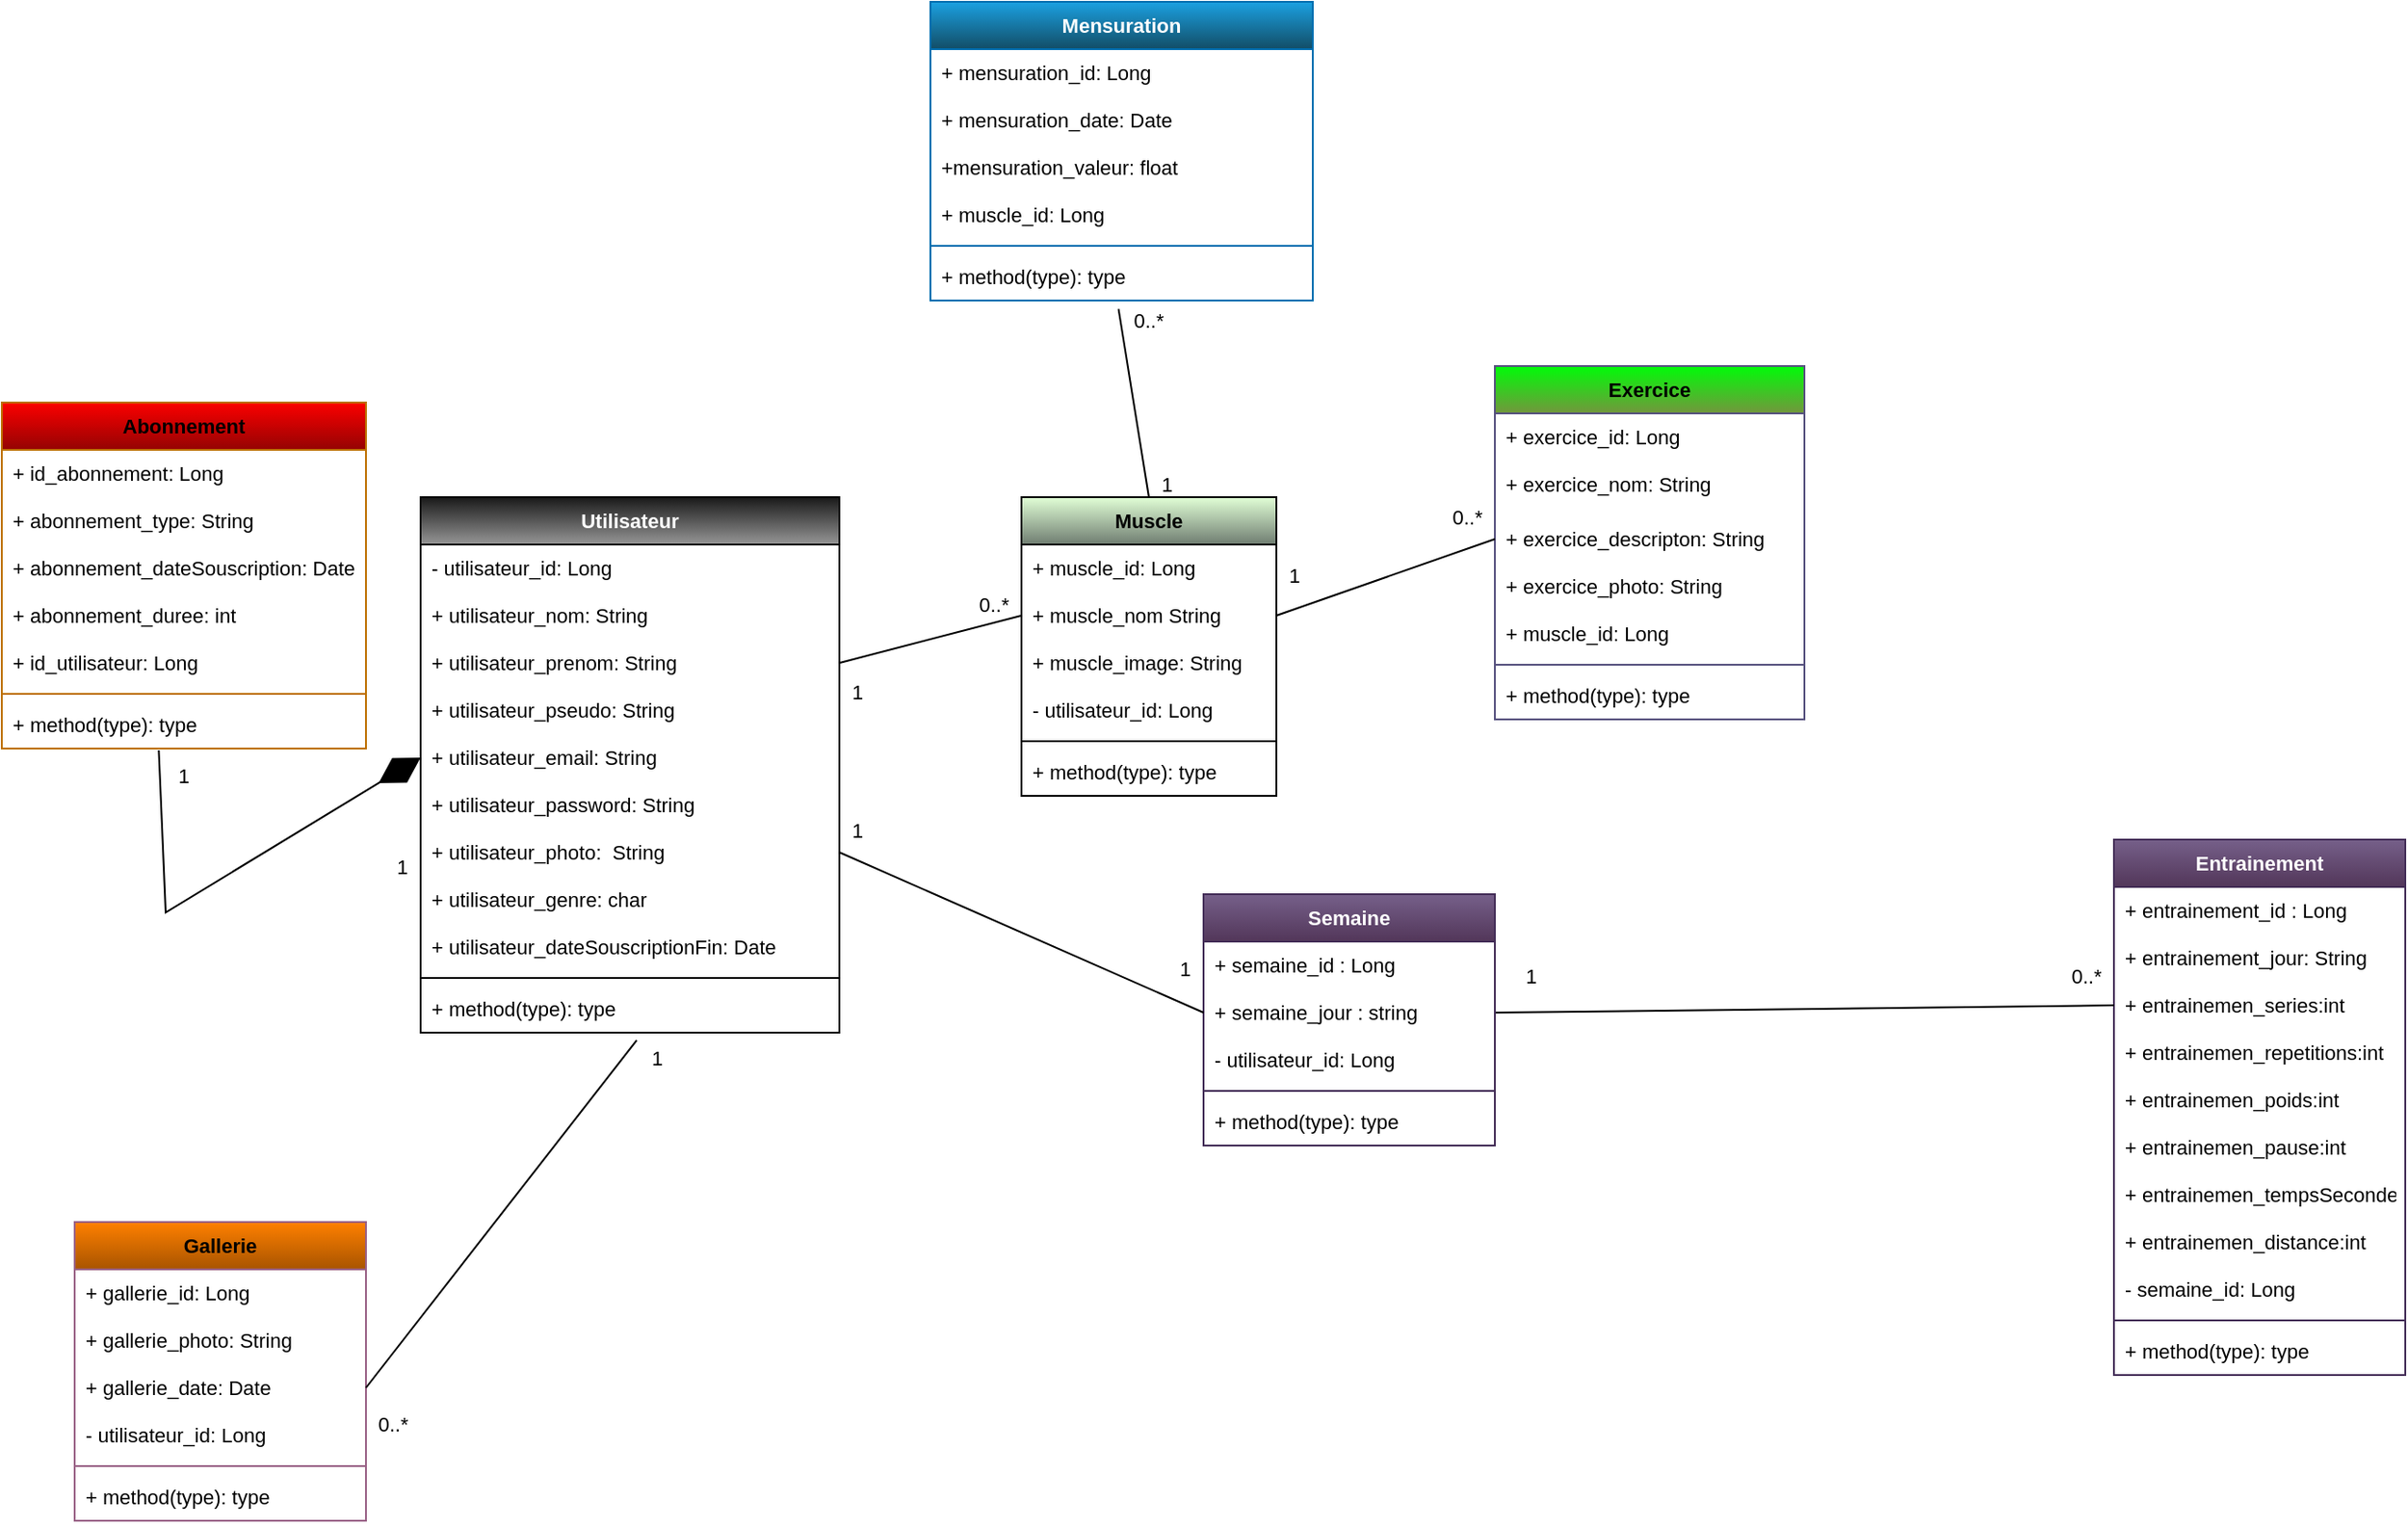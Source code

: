 <mxfile version="20.8.16" type="device"><diagram name="Page-1" id="GtJq1-gi2OG3j1ui8bxU"><mxGraphModel dx="991" dy="1498" grid="1" gridSize="10" guides="1" tooltips="1" connect="1" arrows="1" fold="1" page="1" pageScale="1" pageWidth="1600" pageHeight="900" math="0" shadow="0"><root><mxCell id="0"/><mxCell id="1" parent="0"/><mxCell id="TCny6famTb7XUTwZRdns-1" value="Utilisateur" style="swimlane;fontStyle=1;align=center;verticalAlign=top;childLayout=stackLayout;horizontal=1;startSize=26;horizontalStack=0;resizeParent=1;resizeParentMax=0;resizeLast=0;collapsible=1;marginBottom=0;fontSize=11;labelBackgroundColor=none;labelBorderColor=none;fillColor=#191919;fontColor=#FFFFFF;gradientColor=#969696;" parent="1" vertex="1"><mxGeometry x="280" y="82" width="230" height="294" as="geometry"><mxRectangle x="230" y="80" width="100" height="30" as="alternateBounds"/></mxGeometry></mxCell><mxCell id="TCny6famTb7XUTwZRdns-2" value="- utilisateur_id: Long" style="text;strokeColor=none;fillColor=none;align=left;verticalAlign=top;spacingLeft=4;spacingRight=4;overflow=hidden;rotatable=0;points=[[0,0.5],[1,0.5]];portConstraint=eastwest;fontSize=11;" parent="TCny6famTb7XUTwZRdns-1" vertex="1"><mxGeometry y="26" width="230" height="26" as="geometry"/></mxCell><mxCell id="TCny6famTb7XUTwZRdns-3" value="+ utilisateur_nom: String" style="text;strokeColor=none;fillColor=none;align=left;verticalAlign=top;spacingLeft=4;spacingRight=4;overflow=hidden;rotatable=0;points=[[0,0.5],[1,0.5]];portConstraint=eastwest;fontSize=11;" parent="TCny6famTb7XUTwZRdns-1" vertex="1"><mxGeometry y="52" width="230" height="26" as="geometry"/></mxCell><mxCell id="TCny6famTb7XUTwZRdns-4" value="+ utilisateur_prenom: String" style="text;strokeColor=none;fillColor=none;align=left;verticalAlign=top;spacingLeft=4;spacingRight=4;overflow=hidden;rotatable=0;points=[[0,0.5],[1,0.5]];portConstraint=eastwest;fontSize=11;" parent="TCny6famTb7XUTwZRdns-1" vertex="1"><mxGeometry y="78" width="230" height="26" as="geometry"/></mxCell><mxCell id="TCny6famTb7XUTwZRdns-5" value="+ utilisateur_pseudo: String" style="text;strokeColor=none;fillColor=none;align=left;verticalAlign=top;spacingLeft=4;spacingRight=4;overflow=hidden;rotatable=0;points=[[0,0.5],[1,0.5]];portConstraint=eastwest;fontSize=11;" parent="TCny6famTb7XUTwZRdns-1" vertex="1"><mxGeometry y="104" width="230" height="26" as="geometry"/></mxCell><mxCell id="TCny6famTb7XUTwZRdns-6" value="+ utilisateur_email: String" style="text;strokeColor=none;fillColor=none;align=left;verticalAlign=top;spacingLeft=4;spacingRight=4;overflow=hidden;rotatable=0;points=[[0,0.5],[1,0.5]];portConstraint=eastwest;fontSize=11;" parent="TCny6famTb7XUTwZRdns-1" vertex="1"><mxGeometry y="130" width="230" height="26" as="geometry"/></mxCell><mxCell id="TCny6famTb7XUTwZRdns-8" value="+ utilisateur_password: String" style="text;strokeColor=none;fillColor=none;align=left;verticalAlign=top;spacingLeft=4;spacingRight=4;overflow=hidden;rotatable=0;points=[[0,0.5],[1,0.5]];portConstraint=eastwest;fontSize=11;" parent="TCny6famTb7XUTwZRdns-1" vertex="1"><mxGeometry y="156" width="230" height="26" as="geometry"/></mxCell><mxCell id="TCny6famTb7XUTwZRdns-9" value="+ utilisateur_photo:  String" style="text;strokeColor=none;fillColor=none;align=left;verticalAlign=top;spacingLeft=4;spacingRight=4;overflow=hidden;rotatable=0;points=[[0,0.5],[1,0.5]];portConstraint=eastwest;fontSize=11;" parent="TCny6famTb7XUTwZRdns-1" vertex="1"><mxGeometry y="182" width="230" height="26" as="geometry"/></mxCell><mxCell id="TCny6famTb7XUTwZRdns-10" value="+ utilisateur_genre: char" style="text;strokeColor=none;fillColor=none;align=left;verticalAlign=top;spacingLeft=4;spacingRight=4;overflow=hidden;rotatable=0;points=[[0,0.5],[1,0.5]];portConstraint=eastwest;fontSize=11;" parent="TCny6famTb7XUTwZRdns-1" vertex="1"><mxGeometry y="208" width="230" height="26" as="geometry"/></mxCell><mxCell id="TCny6famTb7XUTwZRdns-11" value="+ utilisateur_dateSouscriptionFin: Date" style="text;strokeColor=none;fillColor=none;align=left;verticalAlign=top;spacingLeft=4;spacingRight=4;overflow=hidden;rotatable=0;points=[[0,0.5],[1,0.5]];portConstraint=eastwest;labelBackgroundColor=#FFFFFF;labelBorderColor=none;fontSize=11;fontColor=#000000;" parent="TCny6famTb7XUTwZRdns-1" vertex="1"><mxGeometry y="234" width="230" height="26" as="geometry"/></mxCell><mxCell id="TCny6famTb7XUTwZRdns-12" value="" style="line;strokeWidth=1;fillColor=none;align=left;verticalAlign=middle;spacingTop=-1;spacingLeft=3;spacingRight=3;rotatable=0;labelPosition=right;points=[];portConstraint=eastwest;strokeColor=inherit;fontSize=11;" parent="TCny6famTb7XUTwZRdns-1" vertex="1"><mxGeometry y="260" width="230" height="8" as="geometry"/></mxCell><mxCell id="TCny6famTb7XUTwZRdns-13" value="+ method(type): type" style="text;strokeColor=none;fillColor=none;align=left;verticalAlign=top;spacingLeft=4;spacingRight=4;overflow=hidden;rotatable=0;points=[[0,0.5],[1,0.5]];portConstraint=eastwest;fontSize=11;" parent="TCny6famTb7XUTwZRdns-1" vertex="1"><mxGeometry y="268" width="230" height="26" as="geometry"/></mxCell><mxCell id="TCny6famTb7XUTwZRdns-14" value="Abonnement" style="swimlane;fontStyle=1;align=center;verticalAlign=top;childLayout=stackLayout;horizontal=1;startSize=26;horizontalStack=0;resizeParent=1;resizeParentMax=0;resizeLast=0;collapsible=1;marginBottom=0;fillColor=#FC0000;strokeColor=#BD7000;fontColor=#000000;gradientColor=#940303;fontSize=11;" parent="1" vertex="1"><mxGeometry x="50" y="30" width="200" height="190" as="geometry"/></mxCell><mxCell id="TCny6famTb7XUTwZRdns-15" value="+ id_abonnement: Long" style="text;strokeColor=none;fillColor=none;align=left;verticalAlign=top;spacingLeft=4;spacingRight=4;overflow=hidden;rotatable=0;points=[[0,0.5],[1,0.5]];portConstraint=eastwest;fontSize=11;" parent="TCny6famTb7XUTwZRdns-14" vertex="1"><mxGeometry y="26" width="200" height="26" as="geometry"/></mxCell><mxCell id="TCny6famTb7XUTwZRdns-16" value="+ abonnement_type: String" style="text;strokeColor=none;fillColor=none;align=left;verticalAlign=top;spacingLeft=4;spacingRight=4;overflow=hidden;rotatable=0;points=[[0,0.5],[1,0.5]];portConstraint=eastwest;fontSize=11;" parent="TCny6famTb7XUTwZRdns-14" vertex="1"><mxGeometry y="52" width="200" height="26" as="geometry"/></mxCell><mxCell id="TCny6famTb7XUTwZRdns-17" value="+ abonnement_dateSouscription: Date" style="text;strokeColor=none;fillColor=none;align=left;verticalAlign=top;spacingLeft=4;spacingRight=4;overflow=hidden;rotatable=0;points=[[0,0.5],[1,0.5]];portConstraint=eastwest;labelBackgroundColor=#FFFFFF;labelBorderColor=none;fontSize=11;fontColor=#000000;" parent="TCny6famTb7XUTwZRdns-14" vertex="1"><mxGeometry y="78" width="200" height="26" as="geometry"/></mxCell><mxCell id="TCny6famTb7XUTwZRdns-18" value="+ abonnement_duree: int" style="text;strokeColor=none;fillColor=none;align=left;verticalAlign=top;spacingLeft=4;spacingRight=4;overflow=hidden;rotatable=0;points=[[0,0.5],[1,0.5]];portConstraint=eastwest;labelBackgroundColor=#FFFFFF;labelBorderColor=none;fontSize=11;fontColor=#000000;" parent="TCny6famTb7XUTwZRdns-14" vertex="1"><mxGeometry y="104" width="200" height="26" as="geometry"/></mxCell><mxCell id="TCny6famTb7XUTwZRdns-19" value="+ id_utilisateur: Long" style="text;strokeColor=none;fillColor=none;align=left;verticalAlign=top;spacingLeft=4;spacingRight=4;overflow=hidden;rotatable=0;points=[[0,0.5],[1,0.5]];portConstraint=eastwest;fontSize=11;" parent="TCny6famTb7XUTwZRdns-14" vertex="1"><mxGeometry y="130" width="200" height="26" as="geometry"/></mxCell><mxCell id="TCny6famTb7XUTwZRdns-20" value="" style="line;strokeWidth=1;fillColor=none;align=left;verticalAlign=middle;spacingTop=-1;spacingLeft=3;spacingRight=3;rotatable=0;labelPosition=right;points=[];portConstraint=eastwest;strokeColor=inherit;fontSize=11;" parent="TCny6famTb7XUTwZRdns-14" vertex="1"><mxGeometry y="156" width="200" height="8" as="geometry"/></mxCell><mxCell id="TCny6famTb7XUTwZRdns-21" value="+ method(type): type" style="text;strokeColor=none;fillColor=none;align=left;verticalAlign=top;spacingLeft=4;spacingRight=4;overflow=hidden;rotatable=0;points=[[0,0.5],[1,0.5]];portConstraint=eastwest;fontSize=11;" parent="TCny6famTb7XUTwZRdns-14" vertex="1"><mxGeometry y="164" width="200" height="26" as="geometry"/></mxCell><mxCell id="TCny6famTb7XUTwZRdns-22" value="Gallerie" style="swimlane;fontStyle=1;align=center;verticalAlign=top;childLayout=stackLayout;horizontal=1;startSize=26;horizontalStack=0;resizeParent=1;resizeParentMax=0;resizeLast=0;collapsible=1;marginBottom=0;fillColor=#FF8000;strokeColor=#996185;gradientColor=#A85400;fontSize=11;" parent="1" vertex="1"><mxGeometry x="90" y="480" width="160" height="164" as="geometry"/></mxCell><mxCell id="TCny6famTb7XUTwZRdns-23" value="+ gallerie_id: Long" style="text;strokeColor=none;fillColor=none;align=left;verticalAlign=top;spacingLeft=4;spacingRight=4;overflow=hidden;rotatable=0;points=[[0,0.5],[1,0.5]];portConstraint=eastwest;fontSize=11;" parent="TCny6famTb7XUTwZRdns-22" vertex="1"><mxGeometry y="26" width="160" height="26" as="geometry"/></mxCell><mxCell id="TCny6famTb7XUTwZRdns-24" value="+ gallerie_photo: String" style="text;strokeColor=none;fillColor=none;align=left;verticalAlign=top;spacingLeft=4;spacingRight=4;overflow=hidden;rotatable=0;points=[[0,0.5],[1,0.5]];portConstraint=eastwest;fontSize=11;" parent="TCny6famTb7XUTwZRdns-22" vertex="1"><mxGeometry y="52" width="160" height="26" as="geometry"/></mxCell><mxCell id="TCny6famTb7XUTwZRdns-25" value="+ gallerie_date: Date" style="text;strokeColor=none;fillColor=none;align=left;verticalAlign=top;spacingLeft=4;spacingRight=4;overflow=hidden;rotatable=0;points=[[0,0.5],[1,0.5]];portConstraint=eastwest;fontSize=11;" parent="TCny6famTb7XUTwZRdns-22" vertex="1"><mxGeometry y="78" width="160" height="26" as="geometry"/></mxCell><mxCell id="TCny6famTb7XUTwZRdns-123" value="- utilisateur_id: Long" style="text;strokeColor=none;fillColor=none;align=left;verticalAlign=top;spacingLeft=4;spacingRight=4;overflow=hidden;rotatable=0;points=[[0,0.5],[1,0.5]];portConstraint=eastwest;fontSize=11;" parent="TCny6famTb7XUTwZRdns-22" vertex="1"><mxGeometry y="104" width="160" height="26" as="geometry"/></mxCell><mxCell id="TCny6famTb7XUTwZRdns-27" value="" style="line;strokeWidth=1;fillColor=none;align=left;verticalAlign=middle;spacingTop=-1;spacingLeft=3;spacingRight=3;rotatable=0;labelPosition=right;points=[];portConstraint=eastwest;strokeColor=inherit;fontSize=11;" parent="TCny6famTb7XUTwZRdns-22" vertex="1"><mxGeometry y="130" width="160" height="8" as="geometry"/></mxCell><mxCell id="TCny6famTb7XUTwZRdns-28" value="+ method(type): type" style="text;strokeColor=none;fillColor=none;align=left;verticalAlign=top;spacingLeft=4;spacingRight=4;overflow=hidden;rotatable=0;points=[[0,0.5],[1,0.5]];portConstraint=eastwest;fontSize=11;" parent="TCny6famTb7XUTwZRdns-22" vertex="1"><mxGeometry y="138" width="160" height="26" as="geometry"/></mxCell><mxCell id="TCny6famTb7XUTwZRdns-47" value="Entrainement" style="swimlane;fontStyle=1;align=center;verticalAlign=top;childLayout=stackLayout;horizontal=1;startSize=26;horizontalStack=0;resizeParent=1;resizeParentMax=0;resizeLast=0;collapsible=1;marginBottom=0;fillColor=#76608A;fontColor=#ffffff;strokeColor=#432D57;gradientColor=#523659;fontSize=11;" parent="1" vertex="1"><mxGeometry x="1210" y="270" width="160" height="294" as="geometry"/></mxCell><mxCell id="TCny6famTb7XUTwZRdns-48" value="+ entrainement_id : Long" style="text;strokeColor=none;fillColor=none;align=left;verticalAlign=top;spacingLeft=4;spacingRight=4;overflow=hidden;rotatable=0;points=[[0,0.5],[1,0.5]];portConstraint=eastwest;fontSize=11;" parent="TCny6famTb7XUTwZRdns-47" vertex="1"><mxGeometry y="26" width="160" height="26" as="geometry"/></mxCell><mxCell id="TCny6famTb7XUTwZRdns-49" value="+ entrainement_jour: String" style="text;strokeColor=none;fillColor=none;align=left;verticalAlign=top;spacingLeft=4;spacingRight=4;overflow=hidden;rotatable=0;points=[[0,0.5],[1,0.5]];portConstraint=eastwest;fontSize=11;" parent="TCny6famTb7XUTwZRdns-47" vertex="1"><mxGeometry y="52" width="160" height="26" as="geometry"/></mxCell><mxCell id="TCny6famTb7XUTwZRdns-61" value="+ entrainemen_series:int" style="text;strokeColor=none;fillColor=none;align=left;verticalAlign=top;spacingLeft=4;spacingRight=4;overflow=hidden;rotatable=0;points=[[0,0.5],[1,0.5]];portConstraint=eastwest;fontSize=11;" parent="TCny6famTb7XUTwZRdns-47" vertex="1"><mxGeometry y="78" width="160" height="26" as="geometry"/></mxCell><mxCell id="TCny6famTb7XUTwZRdns-62" value="+ entrainemen_repetitions:int" style="text;strokeColor=none;fillColor=none;align=left;verticalAlign=top;spacingLeft=4;spacingRight=4;overflow=hidden;rotatable=0;points=[[0,0.5],[1,0.5]];portConstraint=eastwest;fontSize=11;" parent="TCny6famTb7XUTwZRdns-47" vertex="1"><mxGeometry y="104" width="160" height="26" as="geometry"/></mxCell><mxCell id="TCny6famTb7XUTwZRdns-60" value="+ entrainemen_poids:int" style="text;strokeColor=none;fillColor=none;align=left;verticalAlign=top;spacingLeft=4;spacingRight=4;overflow=hidden;rotatable=0;points=[[0,0.5],[1,0.5]];portConstraint=eastwest;fontSize=11;" parent="TCny6famTb7XUTwZRdns-47" vertex="1"><mxGeometry y="130" width="160" height="26" as="geometry"/></mxCell><mxCell id="TCny6famTb7XUTwZRdns-63" value="+ entrainemen_pause:int" style="text;strokeColor=none;fillColor=none;align=left;verticalAlign=top;spacingLeft=4;spacingRight=4;overflow=hidden;rotatable=0;points=[[0,0.5],[1,0.5]];portConstraint=eastwest;fontSize=11;" parent="TCny6famTb7XUTwZRdns-47" vertex="1"><mxGeometry y="156" width="160" height="26" as="geometry"/></mxCell><mxCell id="TCny6famTb7XUTwZRdns-64" value="+ entrainemen_tempsSecondes:int" style="text;strokeColor=none;fillColor=none;align=left;verticalAlign=top;spacingLeft=4;spacingRight=4;overflow=hidden;rotatable=0;points=[[0,0.5],[1,0.5]];portConstraint=eastwest;fontSize=11;" parent="TCny6famTb7XUTwZRdns-47" vertex="1"><mxGeometry y="182" width="160" height="26" as="geometry"/></mxCell><mxCell id="TCny6famTb7XUTwZRdns-65" value="+ entrainemen_distance:int" style="text;strokeColor=none;fillColor=none;align=left;verticalAlign=top;spacingLeft=4;spacingRight=4;overflow=hidden;rotatable=0;points=[[0,0.5],[1,0.5]];portConstraint=eastwest;fontSize=11;" parent="TCny6famTb7XUTwZRdns-47" vertex="1"><mxGeometry y="208" width="160" height="26" as="geometry"/></mxCell><mxCell id="IjTUgWUzlKAO7ftBT2OY-2" value="- semaine_id: Long" style="text;strokeColor=none;fillColor=none;align=left;verticalAlign=top;spacingLeft=4;spacingRight=4;overflow=hidden;rotatable=0;points=[[0,0.5],[1,0.5]];portConstraint=eastwest;fontSize=11;" vertex="1" parent="TCny6famTb7XUTwZRdns-47"><mxGeometry y="234" width="160" height="26" as="geometry"/></mxCell><mxCell id="TCny6famTb7XUTwZRdns-55" value="" style="line;strokeWidth=1;fillColor=none;align=left;verticalAlign=middle;spacingTop=-1;spacingLeft=3;spacingRight=3;rotatable=0;labelPosition=right;points=[];portConstraint=eastwest;strokeColor=inherit;fontSize=11;" parent="TCny6famTb7XUTwZRdns-47" vertex="1"><mxGeometry y="260" width="160" height="8" as="geometry"/></mxCell><mxCell id="TCny6famTb7XUTwZRdns-56" value="+ method(type): type" style="text;strokeColor=none;fillColor=none;align=left;verticalAlign=top;spacingLeft=4;spacingRight=4;overflow=hidden;rotatable=0;points=[[0,0.5],[1,0.5]];portConstraint=eastwest;fontSize=11;" parent="TCny6famTb7XUTwZRdns-47" vertex="1"><mxGeometry y="268" width="160" height="26" as="geometry"/></mxCell><mxCell id="TCny6famTb7XUTwZRdns-68" value="Exercice" style="swimlane;fontStyle=1;align=center;verticalAlign=top;childLayout=stackLayout;horizontal=1;startSize=26;horizontalStack=0;resizeParent=1;resizeParentMax=0;resizeLast=0;collapsible=1;marginBottom=0;fillColor=#00FC08;strokeColor=#56517e;gradientColor=#73963D;fontSize=11;" parent="1" vertex="1"><mxGeometry x="870" y="10" width="170" height="194" as="geometry"/></mxCell><mxCell id="TCny6famTb7XUTwZRdns-69" value="+ exercice_id: Long" style="text;strokeColor=none;fillColor=none;align=left;verticalAlign=top;spacingLeft=4;spacingRight=4;overflow=hidden;rotatable=0;points=[[0,0.5],[1,0.5]];portConstraint=eastwest;fontSize=11;" parent="TCny6famTb7XUTwZRdns-68" vertex="1"><mxGeometry y="26" width="170" height="26" as="geometry"/></mxCell><mxCell id="TCny6famTb7XUTwZRdns-70" value="+ exercice_nom: String" style="text;strokeColor=none;fillColor=none;align=left;verticalAlign=top;spacingLeft=4;spacingRight=4;overflow=hidden;rotatable=0;points=[[0,0.5],[1,0.5]];portConstraint=eastwest;fontSize=11;" parent="TCny6famTb7XUTwZRdns-68" vertex="1"><mxGeometry y="52" width="170" height="30" as="geometry"/></mxCell><mxCell id="TCny6famTb7XUTwZRdns-71" value="+ exercice_descripton: String" style="text;strokeColor=none;fillColor=none;align=left;verticalAlign=top;spacingLeft=4;spacingRight=4;overflow=hidden;rotatable=0;points=[[0,0.5],[1,0.5]];portConstraint=eastwest;fontSize=11;" parent="TCny6famTb7XUTwZRdns-68" vertex="1"><mxGeometry y="82" width="170" height="26" as="geometry"/></mxCell><mxCell id="TCny6famTb7XUTwZRdns-72" value="+ exercice_photo: String&#10;" style="text;strokeColor=none;fillColor=none;align=left;verticalAlign=top;spacingLeft=4;spacingRight=4;overflow=hidden;rotatable=0;points=[[0,0.5],[1,0.5]];portConstraint=eastwest;fontSize=11;" parent="TCny6famTb7XUTwZRdns-68" vertex="1"><mxGeometry y="108" width="170" height="26" as="geometry"/></mxCell><mxCell id="TCny6famTb7XUTwZRdns-120" value="+ muscle_id: Long" style="text;strokeColor=none;fillColor=none;align=left;verticalAlign=top;spacingLeft=4;spacingRight=4;overflow=hidden;rotatable=0;points=[[0,0.5],[1,0.5]];portConstraint=eastwest;fontSize=11;" parent="TCny6famTb7XUTwZRdns-68" vertex="1"><mxGeometry y="134" width="170" height="26" as="geometry"/></mxCell><mxCell id="TCny6famTb7XUTwZRdns-75" value="" style="line;strokeWidth=1;fillColor=none;align=left;verticalAlign=middle;spacingTop=-1;spacingLeft=3;spacingRight=3;rotatable=0;labelPosition=right;points=[];portConstraint=eastwest;strokeColor=inherit;fontSize=11;" parent="TCny6famTb7XUTwZRdns-68" vertex="1"><mxGeometry y="160" width="170" height="8" as="geometry"/></mxCell><mxCell id="TCny6famTb7XUTwZRdns-76" value="+ method(type): type" style="text;strokeColor=none;fillColor=none;align=left;verticalAlign=top;spacingLeft=4;spacingRight=4;overflow=hidden;rotatable=0;points=[[0,0.5],[1,0.5]];portConstraint=eastwest;fontSize=11;" parent="TCny6famTb7XUTwZRdns-68" vertex="1"><mxGeometry y="168" width="170" height="26" as="geometry"/></mxCell><mxCell id="TCny6famTb7XUTwZRdns-77" value="Muscle" style="swimlane;fontStyle=1;align=center;verticalAlign=top;childLayout=stackLayout;horizontal=1;startSize=26;horizontalStack=0;resizeParent=1;resizeParentMax=0;resizeLast=0;collapsible=1;marginBottom=0;fillColor=#E1FFD6;gradientColor=#6F7D71;fontSize=11;" parent="1" vertex="1"><mxGeometry x="610" y="82" width="140" height="164" as="geometry"/></mxCell><mxCell id="TCny6famTb7XUTwZRdns-78" value="+ muscle_id: Long" style="text;strokeColor=none;fillColor=none;align=left;verticalAlign=top;spacingLeft=4;spacingRight=4;overflow=hidden;rotatable=0;points=[[0,0.5],[1,0.5]];portConstraint=eastwest;fontSize=11;" parent="TCny6famTb7XUTwZRdns-77" vertex="1"><mxGeometry y="26" width="140" height="26" as="geometry"/></mxCell><mxCell id="TCny6famTb7XUTwZRdns-79" value="+ muscle_nom String" style="text;strokeColor=none;fillColor=none;align=left;verticalAlign=top;spacingLeft=4;spacingRight=4;overflow=hidden;rotatable=0;points=[[0,0.5],[1,0.5]];portConstraint=eastwest;fontSize=11;" parent="TCny6famTb7XUTwZRdns-77" vertex="1"><mxGeometry y="52" width="140" height="26" as="geometry"/></mxCell><mxCell id="TCny6famTb7XUTwZRdns-80" value="+ muscle_image: String" style="text;strokeColor=none;fillColor=none;align=left;verticalAlign=top;spacingLeft=4;spacingRight=4;overflow=hidden;rotatable=0;points=[[0,0.5],[1,0.5]];portConstraint=eastwest;fontSize=11;" parent="TCny6famTb7XUTwZRdns-77" vertex="1"><mxGeometry y="78" width="140" height="26" as="geometry"/></mxCell><mxCell id="TCny6famTb7XUTwZRdns-121" value="- utilisateur_id: Long" style="text;strokeColor=none;fillColor=none;align=left;verticalAlign=top;spacingLeft=4;spacingRight=4;overflow=hidden;rotatable=0;points=[[0,0.5],[1,0.5]];portConstraint=eastwest;fontSize=11;" parent="TCny6famTb7XUTwZRdns-77" vertex="1"><mxGeometry y="104" width="140" height="26" as="geometry"/></mxCell><mxCell id="TCny6famTb7XUTwZRdns-81" value="" style="line;strokeWidth=1;fillColor=none;align=left;verticalAlign=middle;spacingTop=-1;spacingLeft=3;spacingRight=3;rotatable=0;labelPosition=right;points=[];portConstraint=eastwest;strokeColor=inherit;fontSize=11;" parent="TCny6famTb7XUTwZRdns-77" vertex="1"><mxGeometry y="130" width="140" height="8" as="geometry"/></mxCell><mxCell id="TCny6famTb7XUTwZRdns-82" value="+ method(type): type" style="text;strokeColor=none;fillColor=none;align=left;verticalAlign=top;spacingLeft=4;spacingRight=4;overflow=hidden;rotatable=0;points=[[0,0.5],[1,0.5]];portConstraint=eastwest;fontSize=11;" parent="TCny6famTb7XUTwZRdns-77" vertex="1"><mxGeometry y="138" width="140" height="26" as="geometry"/></mxCell><mxCell id="TCny6famTb7XUTwZRdns-83" value="" style="endArrow=none;html=1;rounded=0;fontSize=11;fontColor=default;exitX=0;exitY=0.5;exitDx=0;exitDy=0;entryX=1;entryY=0.5;entryDx=0;entryDy=0;" parent="1" source="TCny6famTb7XUTwZRdns-79" target="TCny6famTb7XUTwZRdns-4" edge="1"><mxGeometry width="50" height="50" relative="1" as="geometry"><mxPoint x="1465" y="660" as="sourcePoint"/><mxPoint x="1465.51" y="519.872" as="targetPoint"/></mxGeometry></mxCell><mxCell id="TCny6famTb7XUTwZRdns-84" value="" style="endArrow=none;html=1;rounded=0;entryX=1;entryY=0.5;entryDx=0;entryDy=0;exitX=0;exitY=0.5;exitDx=0;exitDy=0;" parent="1" source="TCny6famTb7XUTwZRdns-71" target="TCny6famTb7XUTwZRdns-79" edge="1"><mxGeometry width="50" height="50" relative="1" as="geometry"><mxPoint x="880" y="380" as="sourcePoint"/><mxPoint x="930" y="330" as="targetPoint"/></mxGeometry></mxCell><mxCell id="TCny6famTb7XUTwZRdns-85" value="" style="endArrow=none;html=1;rounded=0;entryX=0;entryY=0.5;entryDx=0;entryDy=0;exitX=1;exitY=0.5;exitDx=0;exitDy=0;" parent="1" source="IjTUgWUzlKAO7ftBT2OY-15" target="TCny6famTb7XUTwZRdns-61" edge="1"><mxGeometry width="50" height="50" relative="1" as="geometry"><mxPoint x="935" y="337" as="sourcePoint"/><mxPoint x="930" y="330" as="targetPoint"/></mxGeometry></mxCell><mxCell id="TCny6famTb7XUTwZRdns-86" value="" style="endArrow=none;html=1;rounded=0;exitX=1;exitY=0.5;exitDx=0;exitDy=0;entryX=0.516;entryY=1.162;entryDx=0;entryDy=0;entryPerimeter=0;" parent="1" source="TCny6famTb7XUTwZRdns-25" target="TCny6famTb7XUTwZRdns-13" edge="1"><mxGeometry width="50" height="50" relative="1" as="geometry"><mxPoint x="400" y="480" as="sourcePoint"/><mxPoint x="450" y="430" as="targetPoint"/></mxGeometry></mxCell><mxCell id="TCny6famTb7XUTwZRdns-87" value="" style="endArrow=diamondThin;endFill=1;endSize=24;html=1;rounded=0;entryX=0;entryY=0.5;entryDx=0;entryDy=0;fontSize=11;exitX=0.431;exitY=1.039;exitDx=0;exitDy=0;exitPerimeter=0;" parent="1" source="TCny6famTb7XUTwZRdns-21" target="TCny6famTb7XUTwZRdns-6" edge="1"><mxGeometry width="160" relative="1" as="geometry"><mxPoint x="160" y="302" as="sourcePoint"/><mxPoint x="297.93" y="357.458" as="targetPoint"/><Array as="points"><mxPoint x="140" y="310"/></Array></mxGeometry></mxCell><mxCell id="TCny6famTb7XUTwZRdns-89" value="1" style="text;html=1;strokeColor=none;fillColor=none;align=center;verticalAlign=middle;whiteSpace=wrap;rounded=0;fontSize=11;" parent="1" vertex="1"><mxGeometry x="400" y="375" width="20" height="30" as="geometry"/></mxCell><mxCell id="TCny6famTb7XUTwZRdns-91" value="1" style="text;html=1;strokeColor=none;fillColor=none;align=center;verticalAlign=middle;whiteSpace=wrap;rounded=0;fontSize=11;" parent="1" vertex="1"><mxGeometry x="880" y="330" width="20" height="30" as="geometry"/></mxCell><mxCell id="TCny6famTb7XUTwZRdns-92" value="1" style="text;html=1;strokeColor=none;fillColor=none;align=center;verticalAlign=middle;whiteSpace=wrap;rounded=0;fontSize=11;" parent="1" vertex="1"><mxGeometry x="510" y="174" width="20" height="30" as="geometry"/></mxCell><mxCell id="TCny6famTb7XUTwZRdns-93" value="1" style="text;html=1;strokeColor=none;fillColor=none;align=center;verticalAlign=middle;whiteSpace=wrap;rounded=0;fontSize=11;" parent="1" vertex="1"><mxGeometry x="260" y="270" width="20" height="30" as="geometry"/></mxCell><mxCell id="TCny6famTb7XUTwZRdns-94" value="1" style="text;html=1;strokeColor=none;fillColor=none;align=center;verticalAlign=middle;whiteSpace=wrap;rounded=0;fontSize=11;" parent="1" vertex="1"><mxGeometry x="750" y="110" width="20" height="30" as="geometry"/></mxCell><mxCell id="TCny6famTb7XUTwZRdns-95" value="0..*" style="text;html=1;strokeColor=none;fillColor=none;align=center;verticalAlign=middle;whiteSpace=wrap;rounded=0;fontSize=11;" parent="1" vertex="1"><mxGeometry x="580" y="130" width="30" height="21" as="geometry"/></mxCell><mxCell id="TCny6famTb7XUTwZRdns-96" value="0..*" style="text;html=1;strokeColor=none;fillColor=none;align=center;verticalAlign=middle;whiteSpace=wrap;rounded=0;fontSize=11;" parent="1" vertex="1"><mxGeometry x="840" y="82" width="30" height="21" as="geometry"/></mxCell><mxCell id="TCny6famTb7XUTwZRdns-97" value="0..*" style="text;html=1;strokeColor=none;fillColor=none;align=center;verticalAlign=middle;whiteSpace=wrap;rounded=0;fontSize=11;" parent="1" vertex="1"><mxGeometry x="1180" y="334.5" width="30" height="21" as="geometry"/></mxCell><mxCell id="TCny6famTb7XUTwZRdns-101" value="1" style="text;html=1;strokeColor=none;fillColor=none;align=center;verticalAlign=middle;whiteSpace=wrap;rounded=0;fontSize=11;" parent="1" vertex="1"><mxGeometry x="140" y="220" width="20" height="30" as="geometry"/></mxCell><mxCell id="TCny6famTb7XUTwZRdns-106" value="Mensuration" style="swimlane;fontStyle=1;align=center;verticalAlign=top;childLayout=stackLayout;horizontal=1;startSize=26;horizontalStack=0;resizeParent=1;resizeParentMax=0;resizeLast=0;collapsible=1;marginBottom=0;fillColor=#1BA1E2;strokeColor=#006EAF;fontColor=#ffffff;gradientColor=#124D66;fontSize=11;" parent="1" vertex="1"><mxGeometry x="560" y="-190" width="210" height="164" as="geometry"/></mxCell><mxCell id="TCny6famTb7XUTwZRdns-107" value="+ mensuration_id: Long" style="text;strokeColor=none;fillColor=none;align=left;verticalAlign=top;spacingLeft=4;spacingRight=4;overflow=hidden;rotatable=0;points=[[0,0.5],[1,0.5]];portConstraint=eastwest;fontSize=11;" parent="TCny6famTb7XUTwZRdns-106" vertex="1"><mxGeometry y="26" width="210" height="26" as="geometry"/></mxCell><mxCell id="TCny6famTb7XUTwZRdns-108" value="+ mensuration_date: Date" style="text;strokeColor=none;fillColor=none;align=left;verticalAlign=top;spacingLeft=4;spacingRight=4;overflow=hidden;rotatable=0;points=[[0,0.5],[1,0.5]];portConstraint=eastwest;fontSize=11;" parent="TCny6famTb7XUTwZRdns-106" vertex="1"><mxGeometry y="52" width="210" height="26" as="geometry"/></mxCell><mxCell id="TCny6famTb7XUTwZRdns-109" value="+mensuration_valeur: float" style="text;strokeColor=none;fillColor=none;align=left;verticalAlign=top;spacingLeft=4;spacingRight=4;overflow=hidden;rotatable=0;points=[[0,0.5],[1,0.5]];portConstraint=eastwest;fontSize=11;" parent="TCny6famTb7XUTwZRdns-106" vertex="1"><mxGeometry y="78" width="210" height="26" as="geometry"/></mxCell><mxCell id="TCny6famTb7XUTwZRdns-119" value="+ muscle_id: Long" style="text;strokeColor=none;fillColor=none;align=left;verticalAlign=top;spacingLeft=4;spacingRight=4;overflow=hidden;rotatable=0;points=[[0,0.5],[1,0.5]];portConstraint=eastwest;fontSize=11;" parent="TCny6famTb7XUTwZRdns-106" vertex="1"><mxGeometry y="104" width="210" height="26" as="geometry"/></mxCell><mxCell id="TCny6famTb7XUTwZRdns-112" value="" style="line;strokeWidth=1;fillColor=none;align=left;verticalAlign=middle;spacingTop=-1;spacingLeft=3;spacingRight=3;rotatable=0;labelPosition=right;points=[];portConstraint=eastwest;strokeColor=inherit;fontSize=11;" parent="TCny6famTb7XUTwZRdns-106" vertex="1"><mxGeometry y="130" width="210" height="8" as="geometry"/></mxCell><mxCell id="TCny6famTb7XUTwZRdns-113" value="+ method(type): type" style="text;strokeColor=none;fillColor=none;align=left;verticalAlign=top;spacingLeft=4;spacingRight=4;overflow=hidden;rotatable=0;points=[[0,0.5],[1,0.5]];portConstraint=eastwest;fontSize=11;" parent="TCny6famTb7XUTwZRdns-106" vertex="1"><mxGeometry y="138" width="210" height="26" as="geometry"/></mxCell><mxCell id="TCny6famTb7XUTwZRdns-114" value="" style="endArrow=none;html=1;rounded=0;exitX=0.5;exitY=0;exitDx=0;exitDy=0;entryX=0.492;entryY=1.182;entryDx=0;entryDy=0;entryPerimeter=0;" parent="1" source="TCny6famTb7XUTwZRdns-77" target="TCny6famTb7XUTwZRdns-113" edge="1"><mxGeometry width="50" height="50" relative="1" as="geometry"><mxPoint x="575" y="560" as="sourcePoint"/><mxPoint x="520" y="451" as="targetPoint"/></mxGeometry></mxCell><mxCell id="TCny6famTb7XUTwZRdns-115" value="1" style="text;html=1;strokeColor=none;fillColor=none;align=center;verticalAlign=middle;whiteSpace=wrap;rounded=0;fontSize=11;" parent="1" vertex="1"><mxGeometry x="680" y="60" width="20" height="30" as="geometry"/></mxCell><mxCell id="TCny6famTb7XUTwZRdns-116" value="0..*" style="text;html=1;strokeColor=none;fillColor=none;align=center;verticalAlign=middle;whiteSpace=wrap;rounded=0;fontSize=11;" parent="1" vertex="1"><mxGeometry x="665" y="-26" width="30" height="21" as="geometry"/></mxCell><mxCell id="TCny6famTb7XUTwZRdns-124" value="0..*" style="text;html=1;strokeColor=none;fillColor=none;align=center;verticalAlign=middle;whiteSpace=wrap;rounded=0;fontSize=11;" parent="1" vertex="1"><mxGeometry x="250" y="580" width="30" height="21" as="geometry"/></mxCell><mxCell id="IjTUgWUzlKAO7ftBT2OY-3" value="Semaine" style="swimlane;fontStyle=1;align=center;verticalAlign=top;childLayout=stackLayout;horizontal=1;startSize=26;horizontalStack=0;resizeParent=1;resizeParentMax=0;resizeLast=0;collapsible=1;marginBottom=0;fillColor=#76608A;fontColor=#ffffff;strokeColor=#432D57;gradientColor=#523659;fontSize=11;" vertex="1" parent="1"><mxGeometry x="710" y="300" width="160" height="138" as="geometry"/></mxCell><mxCell id="IjTUgWUzlKAO7ftBT2OY-4" value="+ semaine_id : Long" style="text;strokeColor=none;fillColor=none;align=left;verticalAlign=top;spacingLeft=4;spacingRight=4;overflow=hidden;rotatable=0;points=[[0,0.5],[1,0.5]];portConstraint=eastwest;fontSize=11;" vertex="1" parent="IjTUgWUzlKAO7ftBT2OY-3"><mxGeometry y="26" width="160" height="26" as="geometry"/></mxCell><mxCell id="IjTUgWUzlKAO7ftBT2OY-15" value="+ semaine_jour : string" style="text;strokeColor=none;fillColor=none;align=left;verticalAlign=top;spacingLeft=4;spacingRight=4;overflow=hidden;rotatable=0;points=[[0,0.5],[1,0.5]];portConstraint=eastwest;fontSize=11;" vertex="1" parent="IjTUgWUzlKAO7ftBT2OY-3"><mxGeometry y="52" width="160" height="26" as="geometry"/></mxCell><mxCell id="IjTUgWUzlKAO7ftBT2OY-12" value="- utilisateur_id: Long" style="text;strokeColor=none;fillColor=none;align=left;verticalAlign=top;spacingLeft=4;spacingRight=4;overflow=hidden;rotatable=0;points=[[0,0.5],[1,0.5]];portConstraint=eastwest;fontSize=11;" vertex="1" parent="IjTUgWUzlKAO7ftBT2OY-3"><mxGeometry y="78" width="160" height="26" as="geometry"/></mxCell><mxCell id="IjTUgWUzlKAO7ftBT2OY-13" value="" style="line;strokeWidth=1;fillColor=none;align=left;verticalAlign=middle;spacingTop=-1;spacingLeft=3;spacingRight=3;rotatable=0;labelPosition=right;points=[];portConstraint=eastwest;strokeColor=inherit;fontSize=11;" vertex="1" parent="IjTUgWUzlKAO7ftBT2OY-3"><mxGeometry y="104" width="160" height="8" as="geometry"/></mxCell><mxCell id="IjTUgWUzlKAO7ftBT2OY-14" value="+ method(type): type" style="text;strokeColor=none;fillColor=none;align=left;verticalAlign=top;spacingLeft=4;spacingRight=4;overflow=hidden;rotatable=0;points=[[0,0.5],[1,0.5]];portConstraint=eastwest;fontSize=11;" vertex="1" parent="IjTUgWUzlKAO7ftBT2OY-3"><mxGeometry y="112" width="160" height="26" as="geometry"/></mxCell><mxCell id="IjTUgWUzlKAO7ftBT2OY-16" value="" style="endArrow=none;html=1;rounded=0;entryX=0;entryY=0.5;entryDx=0;entryDy=0;exitX=1;exitY=0.5;exitDx=0;exitDy=0;" edge="1" parent="1" source="TCny6famTb7XUTwZRdns-9" target="IjTUgWUzlKAO7ftBT2OY-15"><mxGeometry width="50" height="50" relative="1" as="geometry"><mxPoint x="880" y="375" as="sourcePoint"/><mxPoint x="1220" y="371" as="targetPoint"/></mxGeometry></mxCell><mxCell id="IjTUgWUzlKAO7ftBT2OY-17" value="1" style="text;html=1;strokeColor=none;fillColor=none;align=center;verticalAlign=middle;whiteSpace=wrap;rounded=0;fontSize=11;" vertex="1" parent="1"><mxGeometry x="510" y="250" width="20" height="30" as="geometry"/></mxCell><mxCell id="IjTUgWUzlKAO7ftBT2OY-18" value="1" style="text;html=1;strokeColor=none;fillColor=none;align=center;verticalAlign=middle;whiteSpace=wrap;rounded=0;fontSize=11;" vertex="1" parent="1"><mxGeometry x="690" y="325.5" width="20" height="30" as="geometry"/></mxCell></root></mxGraphModel></diagram></mxfile>